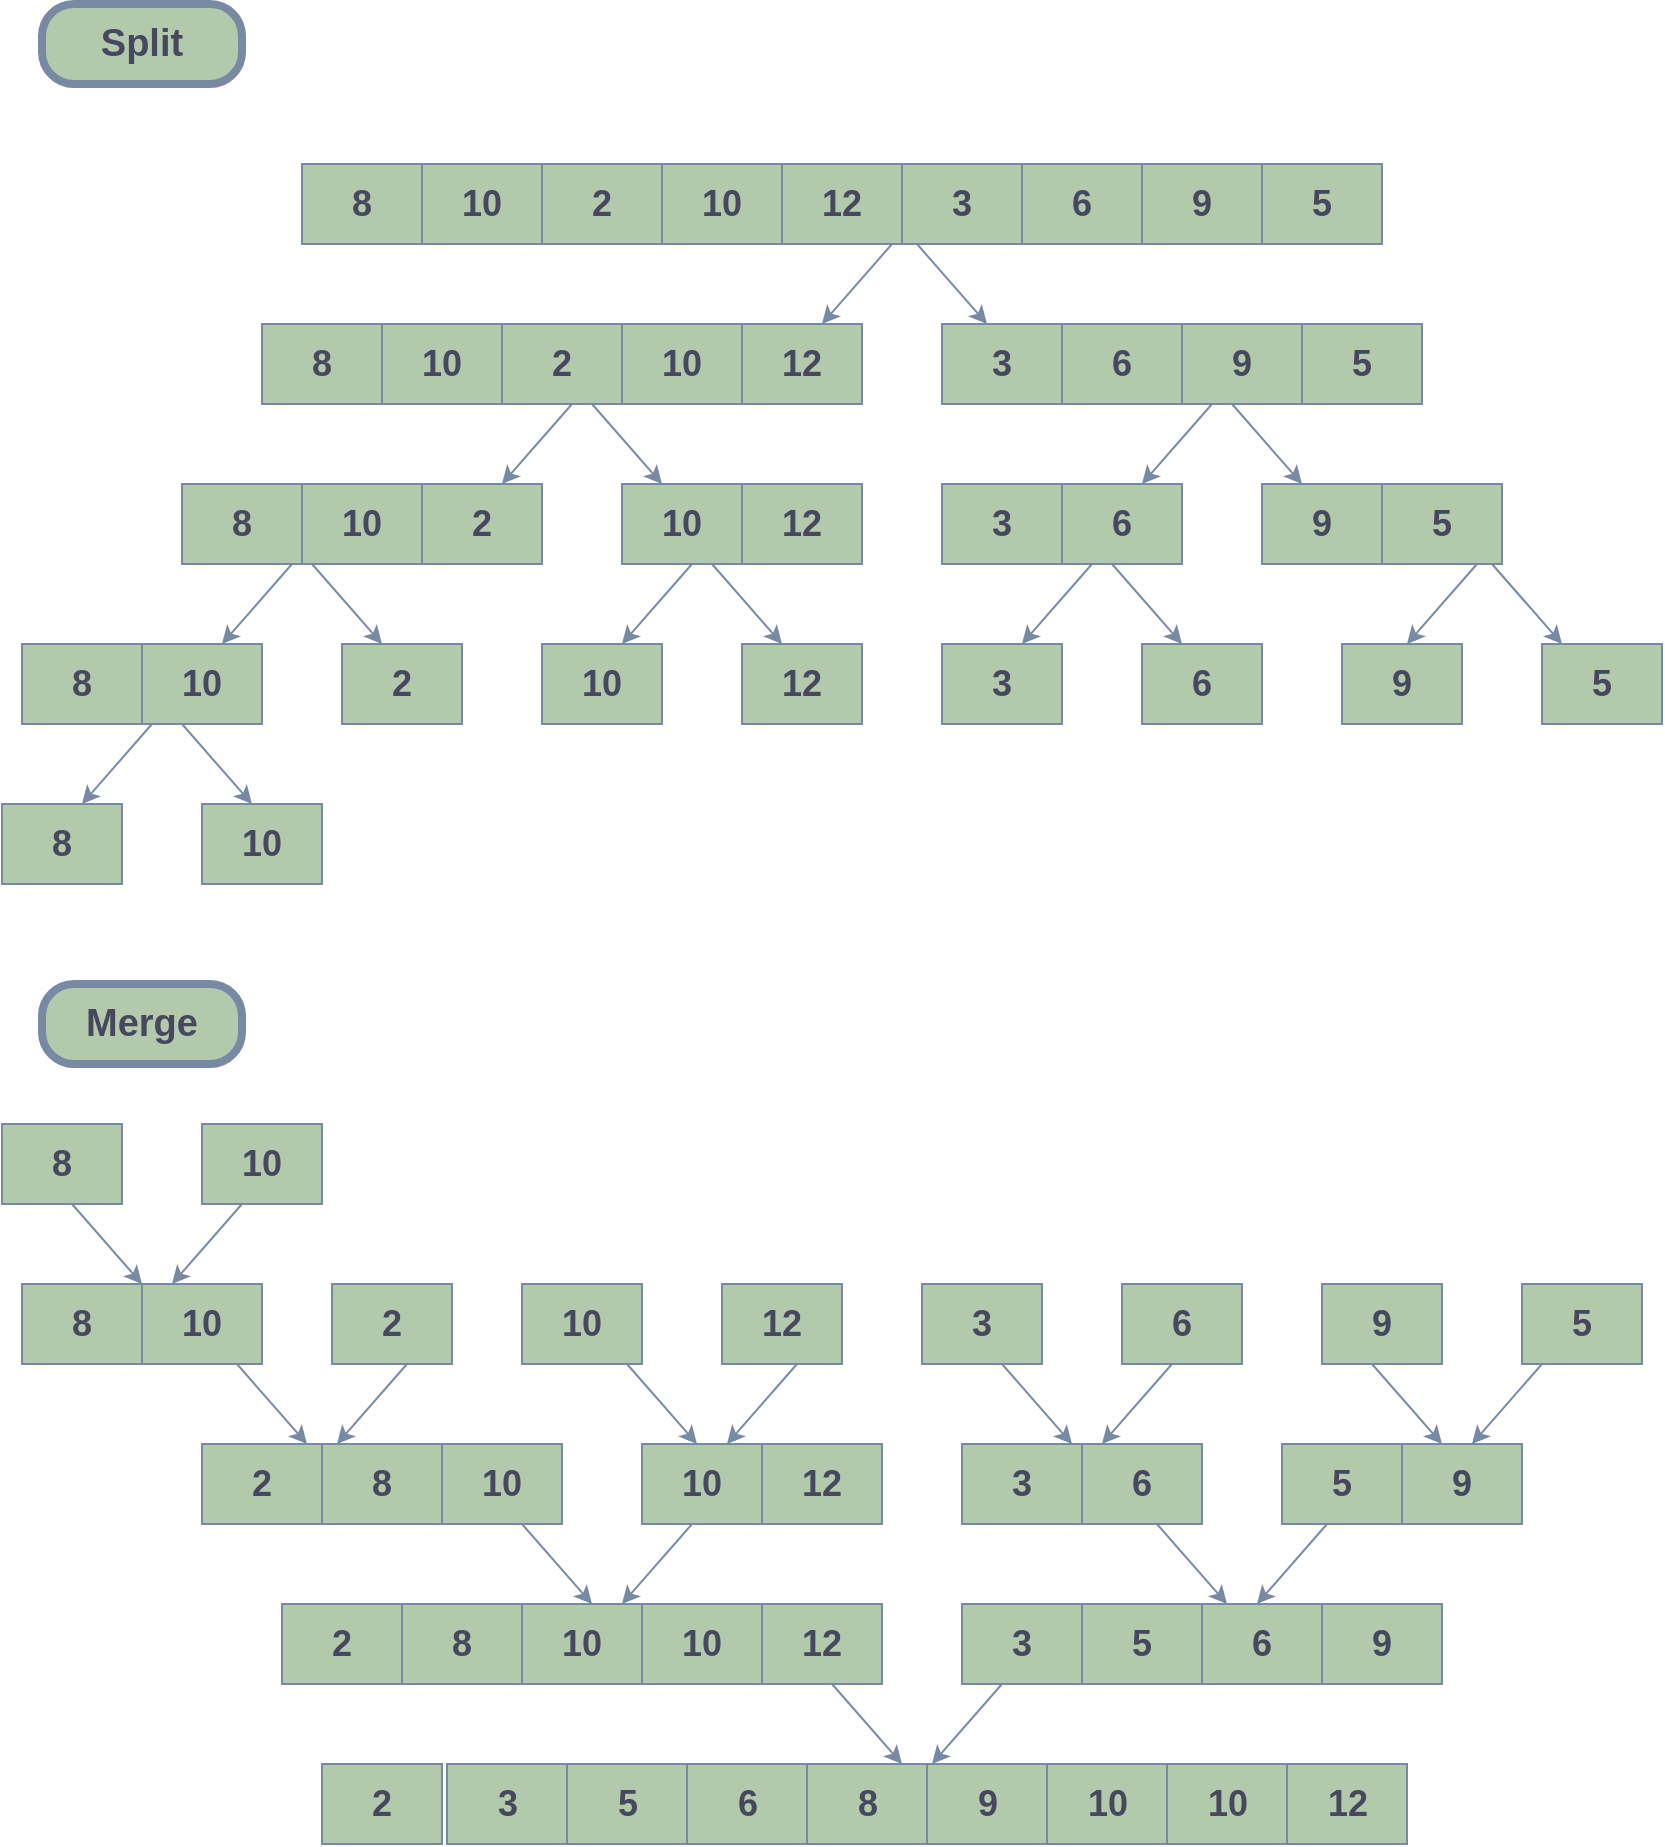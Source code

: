 <mxfile version="14.6.11" type="github">
  <diagram id="ngQkEetFLuscZ1ZEEyn4" name="Page-1">
    <mxGraphModel dx="1409" dy="1883" grid="1" gridSize="10" guides="1" tooltips="1" connect="1" arrows="1" fold="1" page="1" pageScale="1" pageWidth="850" pageHeight="1100" math="0" shadow="0">
      <root>
        <mxCell id="0" />
        <mxCell id="1" parent="0" />
        <mxCell id="XE-EVSWouY0JqciqB7B_-1" value="&lt;font style=&quot;font-size: 18px&quot;&gt;&lt;b&gt;8&lt;/b&gt;&lt;/font&gt;" style="rounded=0;whiteSpace=wrap;html=1;fillColor=#B2C9AB;strokeColor=#788AA3;fontColor=#46495D;" parent="1" vertex="1">
          <mxGeometry x="160" y="-960" width="60" height="40" as="geometry" />
        </mxCell>
        <mxCell id="XE-EVSWouY0JqciqB7B_-2" value="&lt;font style=&quot;font-size: 18px&quot;&gt;&lt;b&gt;10&lt;/b&gt;&lt;/font&gt;" style="rounded=0;whiteSpace=wrap;html=1;fillColor=#B2C9AB;strokeColor=#788AA3;fontColor=#46495D;" parent="1" vertex="1">
          <mxGeometry x="220" y="-960" width="60" height="40" as="geometry" />
        </mxCell>
        <mxCell id="XE-EVSWouY0JqciqB7B_-3" value="&lt;font style=&quot;font-size: 18px&quot;&gt;&lt;b&gt;2&lt;/b&gt;&lt;/font&gt;" style="rounded=0;whiteSpace=wrap;html=1;fillColor=#B2C9AB;strokeColor=#788AA3;fontColor=#46495D;" parent="1" vertex="1">
          <mxGeometry x="280" y="-960" width="60" height="40" as="geometry" />
        </mxCell>
        <mxCell id="XE-EVSWouY0JqciqB7B_-4" value="&lt;font style=&quot;font-size: 18px&quot;&gt;&lt;b&gt;5&lt;/b&gt;&lt;/font&gt;" style="rounded=0;whiteSpace=wrap;html=1;fillColor=#B2C9AB;strokeColor=#788AA3;fontColor=#46495D;" parent="1" vertex="1">
          <mxGeometry x="640" y="-960" width="60" height="40" as="geometry" />
        </mxCell>
        <mxCell id="XE-EVSWouY0JqciqB7B_-5" value="&lt;font style=&quot;font-size: 18px&quot;&gt;&lt;b&gt;9&lt;/b&gt;&lt;/font&gt;" style="rounded=0;whiteSpace=wrap;html=1;fillColor=#B2C9AB;strokeColor=#788AA3;fontColor=#46495D;" parent="1" vertex="1">
          <mxGeometry x="580" y="-960" width="60" height="40" as="geometry" />
        </mxCell>
        <mxCell id="XE-EVSWouY0JqciqB7B_-6" value="&lt;font style=&quot;font-size: 18px&quot;&gt;&lt;b&gt;6&lt;/b&gt;&lt;/font&gt;" style="rounded=0;whiteSpace=wrap;html=1;fillColor=#B2C9AB;strokeColor=#788AA3;fontColor=#46495D;" parent="1" vertex="1">
          <mxGeometry x="520" y="-960" width="60" height="40" as="geometry" />
        </mxCell>
        <mxCell id="XE-EVSWouY0JqciqB7B_-7" value="&lt;font style=&quot;font-size: 18px&quot;&gt;&lt;b&gt;3&lt;/b&gt;&lt;/font&gt;" style="rounded=0;whiteSpace=wrap;html=1;fillColor=#B2C9AB;strokeColor=#788AA3;fontColor=#46495D;" parent="1" vertex="1">
          <mxGeometry x="460" y="-960" width="60" height="40" as="geometry" />
        </mxCell>
        <mxCell id="XE-EVSWouY0JqciqB7B_-8" value="&lt;font style=&quot;font-size: 18px&quot;&gt;&lt;b&gt;12&lt;/b&gt;&lt;/font&gt;" style="rounded=0;whiteSpace=wrap;html=1;fillColor=#B2C9AB;strokeColor=#788AA3;fontColor=#46495D;" parent="1" vertex="1">
          <mxGeometry x="400" y="-960" width="60" height="40" as="geometry" />
        </mxCell>
        <mxCell id="XE-EVSWouY0JqciqB7B_-9" value="&lt;font style=&quot;font-size: 18px&quot;&gt;&lt;b&gt;10&lt;/b&gt;&lt;/font&gt;" style="rounded=0;whiteSpace=wrap;html=1;fillColor=#B2C9AB;strokeColor=#788AA3;fontColor=#46495D;" parent="1" vertex="1">
          <mxGeometry x="340" y="-960" width="60" height="40" as="geometry" />
        </mxCell>
        <mxCell id="XE-EVSWouY0JqciqB7B_-11" value="&lt;font style=&quot;font-size: 18px&quot;&gt;&lt;b&gt;10&lt;/b&gt;&lt;/font&gt;" style="rounded=0;whiteSpace=wrap;html=1;fillColor=#B2C9AB;strokeColor=#788AA3;fontColor=#46495D;" parent="1" vertex="1">
          <mxGeometry x="200" y="-880" width="60" height="40" as="geometry" />
        </mxCell>
        <mxCell id="XE-EVSWouY0JqciqB7B_-12" value="&lt;font style=&quot;font-size: 18px&quot;&gt;&lt;b&gt;2&lt;/b&gt;&lt;/font&gt;" style="rounded=0;whiteSpace=wrap;html=1;fillColor=#B2C9AB;strokeColor=#788AA3;fontColor=#46495D;" parent="1" vertex="1">
          <mxGeometry x="260" y="-880" width="60" height="40" as="geometry" />
        </mxCell>
        <mxCell id="XE-EVSWouY0JqciqB7B_-13" value="&lt;font style=&quot;font-size: 18px&quot;&gt;&lt;b&gt;10&lt;/b&gt;&lt;/font&gt;" style="rounded=0;whiteSpace=wrap;html=1;fillColor=#B2C9AB;strokeColor=#788AA3;fontColor=#46495D;" parent="1" vertex="1">
          <mxGeometry x="320" y="-880" width="60" height="40" as="geometry" />
        </mxCell>
        <mxCell id="XE-EVSWouY0JqciqB7B_-14" value="&lt;font style=&quot;font-size: 18px&quot;&gt;&lt;b&gt;5&lt;/b&gt;&lt;/font&gt;" style="rounded=0;whiteSpace=wrap;html=1;fillColor=#B2C9AB;strokeColor=#788AA3;fontColor=#46495D;" parent="1" vertex="1">
          <mxGeometry x="660" y="-880" width="60" height="40" as="geometry" />
        </mxCell>
        <mxCell id="XE-EVSWouY0JqciqB7B_-15" value="&lt;font style=&quot;font-size: 18px&quot;&gt;&lt;b&gt;9&lt;/b&gt;&lt;/font&gt;" style="rounded=0;whiteSpace=wrap;html=1;fillColor=#B2C9AB;strokeColor=#788AA3;fontColor=#46495D;" parent="1" vertex="1">
          <mxGeometry x="600" y="-880" width="60" height="40" as="geometry" />
        </mxCell>
        <mxCell id="XE-EVSWouY0JqciqB7B_-16" value="&lt;font style=&quot;font-size: 18px&quot;&gt;&lt;b&gt;6&lt;/b&gt;&lt;/font&gt;" style="rounded=0;whiteSpace=wrap;html=1;fillColor=#B2C9AB;strokeColor=#788AA3;fontColor=#46495D;" parent="1" vertex="1">
          <mxGeometry x="540" y="-880" width="60" height="40" as="geometry" />
        </mxCell>
        <mxCell id="XE-EVSWouY0JqciqB7B_-17" value="&lt;font style=&quot;font-size: 18px&quot;&gt;&lt;b&gt;3&lt;/b&gt;&lt;/font&gt;" style="rounded=0;whiteSpace=wrap;html=1;fillColor=#B2C9AB;strokeColor=#788AA3;fontColor=#46495D;" parent="1" vertex="1">
          <mxGeometry x="480" y="-880" width="60" height="40" as="geometry" />
        </mxCell>
        <mxCell id="XE-EVSWouY0JqciqB7B_-18" value="&lt;font style=&quot;font-size: 18px&quot;&gt;&lt;b&gt;8&lt;/b&gt;&lt;/font&gt;" style="rounded=0;whiteSpace=wrap;html=1;fillColor=#B2C9AB;strokeColor=#788AA3;fontColor=#46495D;" parent="1" vertex="1">
          <mxGeometry x="140" y="-880" width="60" height="40" as="geometry" />
        </mxCell>
        <mxCell id="XE-EVSWouY0JqciqB7B_-19" value="&lt;font style=&quot;font-size: 18px&quot;&gt;&lt;b&gt;12&lt;/b&gt;&lt;/font&gt;" style="rounded=0;whiteSpace=wrap;html=1;fillColor=#B2C9AB;strokeColor=#788AA3;fontColor=#46495D;" parent="1" vertex="1">
          <mxGeometry x="380" y="-880" width="60" height="40" as="geometry" />
        </mxCell>
        <mxCell id="XE-EVSWouY0JqciqB7B_-20" value="&lt;font style=&quot;font-size: 18px&quot;&gt;&lt;b&gt;10&lt;/b&gt;&lt;/font&gt;" style="rounded=0;whiteSpace=wrap;html=1;fillColor=#B2C9AB;strokeColor=#788AA3;fontColor=#46495D;" parent="1" vertex="1">
          <mxGeometry x="160" y="-800" width="60" height="40" as="geometry" />
        </mxCell>
        <mxCell id="XE-EVSWouY0JqciqB7B_-21" value="&lt;font style=&quot;font-size: 18px&quot;&gt;&lt;b&gt;2&lt;/b&gt;&lt;/font&gt;" style="rounded=0;whiteSpace=wrap;html=1;fillColor=#B2C9AB;strokeColor=#788AA3;fontColor=#46495D;" parent="1" vertex="1">
          <mxGeometry x="220" y="-800" width="60" height="40" as="geometry" />
        </mxCell>
        <mxCell id="XE-EVSWouY0JqciqB7B_-22" value="&lt;font style=&quot;font-size: 18px&quot;&gt;&lt;b&gt;10&lt;/b&gt;&lt;/font&gt;" style="rounded=0;whiteSpace=wrap;html=1;fillColor=#B2C9AB;strokeColor=#788AA3;fontColor=#46495D;" parent="1" vertex="1">
          <mxGeometry x="320" y="-800" width="60" height="40" as="geometry" />
        </mxCell>
        <mxCell id="XE-EVSWouY0JqciqB7B_-23" value="&lt;font style=&quot;font-size: 18px&quot;&gt;&lt;b&gt;8&lt;/b&gt;&lt;/font&gt;" style="rounded=0;whiteSpace=wrap;html=1;fillColor=#B2C9AB;strokeColor=#788AA3;fontColor=#46495D;" parent="1" vertex="1">
          <mxGeometry x="100" y="-800" width="60" height="40" as="geometry" />
        </mxCell>
        <mxCell id="XE-EVSWouY0JqciqB7B_-24" value="&lt;font style=&quot;font-size: 18px&quot;&gt;&lt;b&gt;12&lt;/b&gt;&lt;/font&gt;" style="rounded=0;whiteSpace=wrap;html=1;fillColor=#B2C9AB;strokeColor=#788AA3;fontColor=#46495D;" parent="1" vertex="1">
          <mxGeometry x="380" y="-800" width="60" height="40" as="geometry" />
        </mxCell>
        <mxCell id="XE-EVSWouY0JqciqB7B_-25" value="&lt;font style=&quot;font-size: 18px&quot;&gt;&lt;b&gt;5&lt;/b&gt;&lt;/font&gt;" style="rounded=0;whiteSpace=wrap;html=1;fillColor=#B2C9AB;strokeColor=#788AA3;fontColor=#46495D;" parent="1" vertex="1">
          <mxGeometry x="700" y="-800" width="60" height="40" as="geometry" />
        </mxCell>
        <mxCell id="XE-EVSWouY0JqciqB7B_-26" value="&lt;font style=&quot;font-size: 18px&quot;&gt;&lt;b&gt;9&lt;/b&gt;&lt;/font&gt;" style="rounded=0;whiteSpace=wrap;html=1;fillColor=#B2C9AB;strokeColor=#788AA3;fontColor=#46495D;" parent="1" vertex="1">
          <mxGeometry x="640" y="-800" width="60" height="40" as="geometry" />
        </mxCell>
        <mxCell id="XE-EVSWouY0JqciqB7B_-27" value="&lt;font style=&quot;font-size: 18px&quot;&gt;&lt;b&gt;6&lt;/b&gt;&lt;/font&gt;" style="rounded=0;whiteSpace=wrap;html=1;fillColor=#B2C9AB;strokeColor=#788AA3;fontColor=#46495D;" parent="1" vertex="1">
          <mxGeometry x="540" y="-800" width="60" height="40" as="geometry" />
        </mxCell>
        <mxCell id="XE-EVSWouY0JqciqB7B_-28" value="&lt;font style=&quot;font-size: 18px&quot;&gt;&lt;b&gt;3&lt;/b&gt;&lt;/font&gt;" style="rounded=0;whiteSpace=wrap;html=1;fillColor=#B2C9AB;strokeColor=#788AA3;fontColor=#46495D;" parent="1" vertex="1">
          <mxGeometry x="480" y="-800" width="60" height="40" as="geometry" />
        </mxCell>
        <mxCell id="XE-EVSWouY0JqciqB7B_-29" value="&lt;font style=&quot;font-size: 18px&quot;&gt;&lt;b&gt;8&lt;/b&gt;&lt;/font&gt;" style="rounded=0;whiteSpace=wrap;html=1;fillColor=#B2C9AB;strokeColor=#788AA3;fontColor=#46495D;" parent="1" vertex="1">
          <mxGeometry x="20" y="-720" width="60" height="40" as="geometry" />
        </mxCell>
        <mxCell id="XE-EVSWouY0JqciqB7B_-30" value="&lt;font style=&quot;font-size: 18px&quot;&gt;&lt;b&gt;2&lt;/b&gt;&lt;/font&gt;" style="rounded=0;whiteSpace=wrap;html=1;fillColor=#B2C9AB;strokeColor=#788AA3;fontColor=#46495D;" parent="1" vertex="1">
          <mxGeometry x="180" y="-720" width="60" height="40" as="geometry" />
        </mxCell>
        <mxCell id="XE-EVSWouY0JqciqB7B_-31" value="&lt;font style=&quot;font-size: 18px&quot;&gt;&lt;b&gt;10&lt;/b&gt;&lt;/font&gt;" style="rounded=0;whiteSpace=wrap;html=1;fillColor=#B2C9AB;strokeColor=#788AA3;fontColor=#46495D;" parent="1" vertex="1">
          <mxGeometry x="80" y="-720" width="60" height="40" as="geometry" />
        </mxCell>
        <mxCell id="XE-EVSWouY0JqciqB7B_-33" value="&lt;font style=&quot;font-size: 18px&quot;&gt;&lt;b&gt;10&lt;/b&gt;&lt;/font&gt;" style="rounded=0;whiteSpace=wrap;html=1;fillColor=#B2C9AB;strokeColor=#788AA3;fontColor=#46495D;" parent="1" vertex="1">
          <mxGeometry x="280" y="-720" width="60" height="40" as="geometry" />
        </mxCell>
        <mxCell id="XE-EVSWouY0JqciqB7B_-34" value="&lt;font style=&quot;font-size: 18px&quot;&gt;&lt;b&gt;12&lt;/b&gt;&lt;/font&gt;" style="rounded=0;whiteSpace=wrap;html=1;fillColor=#B2C9AB;strokeColor=#788AA3;fontColor=#46495D;" parent="1" vertex="1">
          <mxGeometry x="380" y="-720" width="60" height="40" as="geometry" />
        </mxCell>
        <mxCell id="XE-EVSWouY0JqciqB7B_-35" value="&lt;font style=&quot;font-size: 18px&quot;&gt;&lt;b&gt;3&lt;/b&gt;&lt;/font&gt;" style="rounded=0;whiteSpace=wrap;html=1;fillColor=#B2C9AB;strokeColor=#788AA3;fontColor=#46495D;" parent="1" vertex="1">
          <mxGeometry x="480" y="-720" width="60" height="40" as="geometry" />
        </mxCell>
        <mxCell id="XE-EVSWouY0JqciqB7B_-36" value="&lt;font style=&quot;font-size: 18px&quot;&gt;&lt;b&gt;6&lt;/b&gt;&lt;/font&gt;" style="rounded=0;whiteSpace=wrap;html=1;fillColor=#B2C9AB;strokeColor=#788AA3;fontColor=#46495D;" parent="1" vertex="1">
          <mxGeometry x="580" y="-720" width="60" height="40" as="geometry" />
        </mxCell>
        <mxCell id="XE-EVSWouY0JqciqB7B_-37" value="&lt;font style=&quot;font-size: 18px&quot;&gt;&lt;b&gt;9&lt;/b&gt;&lt;/font&gt;" style="rounded=0;whiteSpace=wrap;html=1;fillColor=#B2C9AB;strokeColor=#788AA3;fontColor=#46495D;" parent="1" vertex="1">
          <mxGeometry x="680" y="-720" width="60" height="40" as="geometry" />
        </mxCell>
        <mxCell id="XE-EVSWouY0JqciqB7B_-38" value="&lt;font style=&quot;font-size: 18px&quot;&gt;&lt;b&gt;8&lt;/b&gt;&lt;/font&gt;" style="rounded=0;whiteSpace=wrap;html=1;fillColor=#B2C9AB;strokeColor=#788AA3;fontColor=#46495D;" parent="1" vertex="1">
          <mxGeometry x="10" y="-640" width="60" height="40" as="geometry" />
        </mxCell>
        <mxCell id="XE-EVSWouY0JqciqB7B_-40" value="&lt;font style=&quot;font-size: 18px&quot;&gt;&lt;b&gt;10&lt;/b&gt;&lt;/font&gt;" style="rounded=0;whiteSpace=wrap;html=1;fillColor=#B2C9AB;strokeColor=#788AA3;fontColor=#46495D;" parent="1" vertex="1">
          <mxGeometry x="110" y="-640" width="60" height="40" as="geometry" />
        </mxCell>
        <mxCell id="XE-EVSWouY0JqciqB7B_-41" value="&lt;font style=&quot;font-size: 18px&quot;&gt;&lt;b&gt;5&lt;/b&gt;&lt;/font&gt;" style="rounded=0;whiteSpace=wrap;html=1;fillColor=#B2C9AB;strokeColor=#788AA3;fontColor=#46495D;" parent="1" vertex="1">
          <mxGeometry x="780" y="-720" width="60" height="40" as="geometry" />
        </mxCell>
        <mxCell id="_cYdw8GzFOG9qHdIJb85-2" value="" style="endArrow=classic;html=1;entryX=0.25;entryY=0;entryDx=0;entryDy=0;exitX=0.5;exitY=1;exitDx=0;exitDy=0;strokeColor=#788AA3;fontColor=#46495D;" edge="1" parent="1">
          <mxGeometry width="50" height="50" relative="1" as="geometry">
            <mxPoint x="455" y="-920" as="sourcePoint" />
            <mxPoint x="420" y="-880" as="targetPoint" />
          </mxGeometry>
        </mxCell>
        <mxCell id="_cYdw8GzFOG9qHdIJb85-3" value="" style="endArrow=classic;html=1;exitX=0.5;exitY=1;exitDx=0;exitDy=0;strokeColor=#788AA3;fontColor=#46495D;" edge="1" parent="1">
          <mxGeometry width="50" height="50" relative="1" as="geometry">
            <mxPoint x="467.5" y="-920" as="sourcePoint" />
            <mxPoint x="502.5" y="-880" as="targetPoint" />
          </mxGeometry>
        </mxCell>
        <mxCell id="_cYdw8GzFOG9qHdIJb85-4" value="" style="endArrow=classic;html=1;exitX=0.5;exitY=1;exitDx=0;exitDy=0;strokeColor=#788AA3;fontColor=#46495D;" edge="1" parent="1">
          <mxGeometry width="50" height="50" relative="1" as="geometry">
            <mxPoint x="305" y="-840" as="sourcePoint" />
            <mxPoint x="340" y="-800" as="targetPoint" />
          </mxGeometry>
        </mxCell>
        <mxCell id="_cYdw8GzFOG9qHdIJb85-5" value="" style="endArrow=classic;html=1;entryX=0.25;entryY=0;entryDx=0;entryDy=0;exitX=0.5;exitY=1;exitDx=0;exitDy=0;strokeColor=#788AA3;fontColor=#46495D;" edge="1" parent="1">
          <mxGeometry width="50" height="50" relative="1" as="geometry">
            <mxPoint x="295" y="-840" as="sourcePoint" />
            <mxPoint x="260" y="-800" as="targetPoint" />
          </mxGeometry>
        </mxCell>
        <mxCell id="_cYdw8GzFOG9qHdIJb85-6" value="" style="endArrow=classic;html=1;exitX=0.5;exitY=1;exitDx=0;exitDy=0;strokeColor=#788AA3;fontColor=#46495D;" edge="1" parent="1">
          <mxGeometry width="50" height="50" relative="1" as="geometry">
            <mxPoint x="625.0" y="-840" as="sourcePoint" />
            <mxPoint x="660" y="-800" as="targetPoint" />
          </mxGeometry>
        </mxCell>
        <mxCell id="_cYdw8GzFOG9qHdIJb85-7" value="" style="endArrow=classic;html=1;entryX=0.25;entryY=0;entryDx=0;entryDy=0;exitX=0.5;exitY=1;exitDx=0;exitDy=0;strokeColor=#788AA3;fontColor=#46495D;" edge="1" parent="1">
          <mxGeometry width="50" height="50" relative="1" as="geometry">
            <mxPoint x="615.0" y="-840" as="sourcePoint" />
            <mxPoint x="580.0" y="-800" as="targetPoint" />
          </mxGeometry>
        </mxCell>
        <mxCell id="_cYdw8GzFOG9qHdIJb85-9" value="" style="endArrow=classic;html=1;exitX=0.5;exitY=1;exitDx=0;exitDy=0;strokeColor=#788AA3;fontColor=#46495D;" edge="1" parent="1">
          <mxGeometry width="50" height="50" relative="1" as="geometry">
            <mxPoint x="755" y="-760" as="sourcePoint" />
            <mxPoint x="790" y="-720" as="targetPoint" />
          </mxGeometry>
        </mxCell>
        <mxCell id="_cYdw8GzFOG9qHdIJb85-10" value="" style="endArrow=classic;html=1;entryX=0.25;entryY=0;entryDx=0;entryDy=0;exitX=0.5;exitY=1;exitDx=0;exitDy=0;strokeColor=#788AA3;fontColor=#46495D;" edge="1" parent="1">
          <mxGeometry width="50" height="50" relative="1" as="geometry">
            <mxPoint x="747.5" y="-760" as="sourcePoint" />
            <mxPoint x="712.5" y="-720" as="targetPoint" />
          </mxGeometry>
        </mxCell>
        <mxCell id="_cYdw8GzFOG9qHdIJb85-11" value="" style="endArrow=classic;html=1;exitX=0.5;exitY=1;exitDx=0;exitDy=0;strokeColor=#788AA3;fontColor=#46495D;" edge="1" parent="1">
          <mxGeometry width="50" height="50" relative="1" as="geometry">
            <mxPoint x="565" y="-760" as="sourcePoint" />
            <mxPoint x="600" y="-720" as="targetPoint" />
          </mxGeometry>
        </mxCell>
        <mxCell id="_cYdw8GzFOG9qHdIJb85-12" value="" style="endArrow=classic;html=1;entryX=0.25;entryY=0;entryDx=0;entryDy=0;exitX=0.5;exitY=1;exitDx=0;exitDy=0;strokeColor=#788AA3;fontColor=#46495D;" edge="1" parent="1">
          <mxGeometry width="50" height="50" relative="1" as="geometry">
            <mxPoint x="555" y="-760" as="sourcePoint" />
            <mxPoint x="520" y="-720" as="targetPoint" />
          </mxGeometry>
        </mxCell>
        <mxCell id="_cYdw8GzFOG9qHdIJb85-14" value="" style="endArrow=classic;html=1;exitX=0.5;exitY=1;exitDx=0;exitDy=0;strokeColor=#788AA3;fontColor=#46495D;" edge="1" parent="1">
          <mxGeometry width="50" height="50" relative="1" as="geometry">
            <mxPoint x="365" y="-760" as="sourcePoint" />
            <mxPoint x="400" y="-720" as="targetPoint" />
          </mxGeometry>
        </mxCell>
        <mxCell id="_cYdw8GzFOG9qHdIJb85-15" value="" style="endArrow=classic;html=1;entryX=0.25;entryY=0;entryDx=0;entryDy=0;exitX=0.5;exitY=1;exitDx=0;exitDy=0;strokeColor=#788AA3;fontColor=#46495D;" edge="1" parent="1">
          <mxGeometry width="50" height="50" relative="1" as="geometry">
            <mxPoint x="355" y="-760" as="sourcePoint" />
            <mxPoint x="320" y="-720" as="targetPoint" />
          </mxGeometry>
        </mxCell>
        <mxCell id="_cYdw8GzFOG9qHdIJb85-17" value="" style="endArrow=classic;html=1;exitX=0.5;exitY=1;exitDx=0;exitDy=0;strokeColor=#788AA3;fontColor=#46495D;" edge="1" parent="1">
          <mxGeometry width="50" height="50" relative="1" as="geometry">
            <mxPoint x="165" y="-760" as="sourcePoint" />
            <mxPoint x="200" y="-720" as="targetPoint" />
          </mxGeometry>
        </mxCell>
        <mxCell id="_cYdw8GzFOG9qHdIJb85-18" value="" style="endArrow=classic;html=1;entryX=0.25;entryY=0;entryDx=0;entryDy=0;exitX=0.5;exitY=1;exitDx=0;exitDy=0;strokeColor=#788AA3;fontColor=#46495D;" edge="1" parent="1">
          <mxGeometry width="50" height="50" relative="1" as="geometry">
            <mxPoint x="155" y="-760" as="sourcePoint" />
            <mxPoint x="120" y="-720" as="targetPoint" />
          </mxGeometry>
        </mxCell>
        <mxCell id="_cYdw8GzFOG9qHdIJb85-23" value="" style="endArrow=classic;html=1;exitX=0.5;exitY=1;exitDx=0;exitDy=0;strokeColor=#788AA3;fontColor=#46495D;" edge="1" parent="1">
          <mxGeometry width="50" height="50" relative="1" as="geometry">
            <mxPoint x="100" y="-680" as="sourcePoint" />
            <mxPoint x="135" y="-640" as="targetPoint" />
          </mxGeometry>
        </mxCell>
        <mxCell id="_cYdw8GzFOG9qHdIJb85-24" value="" style="endArrow=classic;html=1;entryX=0.25;entryY=0;entryDx=0;entryDy=0;exitX=0.5;exitY=1;exitDx=0;exitDy=0;strokeColor=#788AA3;fontColor=#46495D;" edge="1" parent="1">
          <mxGeometry width="50" height="50" relative="1" as="geometry">
            <mxPoint x="85" y="-680" as="sourcePoint" />
            <mxPoint x="50" y="-640" as="targetPoint" />
          </mxGeometry>
        </mxCell>
        <mxCell id="_cYdw8GzFOG9qHdIJb85-26" value="&lt;span style=&quot;font-size: 19px&quot;&gt;&lt;span&gt;Split&lt;/span&gt;&lt;/span&gt;" style="rounded=1;whiteSpace=wrap;html=1;arcSize=40;fillColor=#B2C9AB;strokeColor=#788AA3;fontColor=#46495D;strokeWidth=4;fontStyle=1" vertex="1" parent="1">
          <mxGeometry x="30" y="-1040" width="100" height="40" as="geometry" />
        </mxCell>
        <mxCell id="_cYdw8GzFOG9qHdIJb85-45" value="&lt;font style=&quot;font-size: 18px&quot;&gt;&lt;b&gt;10&lt;/b&gt;&lt;/font&gt;" style="rounded=0;whiteSpace=wrap;html=1;fillColor=#B2C9AB;strokeColor=#788AA3;fontColor=#46495D;" vertex="1" parent="1">
          <mxGeometry x="230" y="-320" width="60" height="40" as="geometry" />
        </mxCell>
        <mxCell id="_cYdw8GzFOG9qHdIJb85-46" value="&lt;font style=&quot;font-size: 18px&quot;&gt;&lt;b&gt;2&lt;/b&gt;&lt;/font&gt;" style="rounded=0;whiteSpace=wrap;html=1;fillColor=#B2C9AB;strokeColor=#788AA3;fontColor=#46495D;" vertex="1" parent="1">
          <mxGeometry x="110" y="-320" width="60" height="40" as="geometry" />
        </mxCell>
        <mxCell id="_cYdw8GzFOG9qHdIJb85-47" value="&lt;font style=&quot;font-size: 18px&quot;&gt;&lt;b&gt;10&lt;/b&gt;&lt;/font&gt;" style="rounded=0;whiteSpace=wrap;html=1;fillColor=#B2C9AB;strokeColor=#788AA3;fontColor=#46495D;" vertex="1" parent="1">
          <mxGeometry x="330" y="-320" width="60" height="40" as="geometry" />
        </mxCell>
        <mxCell id="_cYdw8GzFOG9qHdIJb85-48" value="&lt;font style=&quot;font-size: 18px&quot;&gt;&lt;b&gt;8&lt;/b&gt;&lt;/font&gt;" style="rounded=0;whiteSpace=wrap;html=1;fillColor=#B2C9AB;strokeColor=#788AA3;fontColor=#46495D;" vertex="1" parent="1">
          <mxGeometry x="170" y="-320" width="60" height="40" as="geometry" />
        </mxCell>
        <mxCell id="_cYdw8GzFOG9qHdIJb85-49" value="&lt;font style=&quot;font-size: 18px&quot;&gt;&lt;b&gt;12&lt;/b&gt;&lt;/font&gt;" style="rounded=0;whiteSpace=wrap;html=1;fillColor=#B2C9AB;strokeColor=#788AA3;fontColor=#46495D;" vertex="1" parent="1">
          <mxGeometry x="390" y="-320" width="60" height="40" as="geometry" />
        </mxCell>
        <mxCell id="_cYdw8GzFOG9qHdIJb85-50" value="&lt;font style=&quot;font-size: 18px&quot;&gt;&lt;b&gt;5&lt;/b&gt;&lt;/font&gt;" style="rounded=0;whiteSpace=wrap;html=1;fillColor=#B2C9AB;strokeColor=#788AA3;fontColor=#46495D;" vertex="1" parent="1">
          <mxGeometry x="650" y="-320" width="60" height="40" as="geometry" />
        </mxCell>
        <mxCell id="_cYdw8GzFOG9qHdIJb85-51" value="&lt;font style=&quot;font-size: 18px&quot;&gt;&lt;b&gt;9&lt;/b&gt;&lt;/font&gt;" style="rounded=0;whiteSpace=wrap;html=1;fillColor=#B2C9AB;strokeColor=#788AA3;fontColor=#46495D;" vertex="1" parent="1">
          <mxGeometry x="710" y="-320" width="60" height="40" as="geometry" />
        </mxCell>
        <mxCell id="_cYdw8GzFOG9qHdIJb85-52" value="&lt;font style=&quot;font-size: 18px&quot;&gt;&lt;b&gt;6&lt;/b&gt;&lt;/font&gt;" style="rounded=0;whiteSpace=wrap;html=1;fillColor=#B2C9AB;strokeColor=#788AA3;fontColor=#46495D;" vertex="1" parent="1">
          <mxGeometry x="550" y="-320" width="60" height="40" as="geometry" />
        </mxCell>
        <mxCell id="_cYdw8GzFOG9qHdIJb85-53" value="&lt;font style=&quot;font-size: 18px&quot;&gt;&lt;b&gt;3&lt;/b&gt;&lt;/font&gt;" style="rounded=0;whiteSpace=wrap;html=1;fillColor=#B2C9AB;strokeColor=#788AA3;fontColor=#46495D;" vertex="1" parent="1">
          <mxGeometry x="490" y="-320" width="60" height="40" as="geometry" />
        </mxCell>
        <mxCell id="_cYdw8GzFOG9qHdIJb85-54" value="&lt;font style=&quot;font-size: 18px&quot;&gt;&lt;b&gt;8&lt;/b&gt;&lt;/font&gt;" style="rounded=0;whiteSpace=wrap;html=1;fillColor=#B2C9AB;strokeColor=#788AA3;fontColor=#46495D;" vertex="1" parent="1">
          <mxGeometry x="20" y="-400" width="60" height="40" as="geometry" />
        </mxCell>
        <mxCell id="_cYdw8GzFOG9qHdIJb85-55" value="&lt;font style=&quot;font-size: 18px&quot;&gt;&lt;b&gt;2&lt;/b&gt;&lt;/font&gt;" style="rounded=0;whiteSpace=wrap;html=1;fillColor=#B2C9AB;strokeColor=#788AA3;fontColor=#46495D;" vertex="1" parent="1">
          <mxGeometry x="175" y="-400" width="60" height="40" as="geometry" />
        </mxCell>
        <mxCell id="_cYdw8GzFOG9qHdIJb85-56" value="&lt;font style=&quot;font-size: 18px&quot;&gt;&lt;b&gt;10&lt;/b&gt;&lt;/font&gt;" style="rounded=0;whiteSpace=wrap;html=1;fillColor=#B2C9AB;strokeColor=#788AA3;fontColor=#46495D;" vertex="1" parent="1">
          <mxGeometry x="80" y="-400" width="60" height="40" as="geometry" />
        </mxCell>
        <mxCell id="_cYdw8GzFOG9qHdIJb85-57" value="&lt;font style=&quot;font-size: 18px&quot;&gt;&lt;b&gt;10&lt;/b&gt;&lt;/font&gt;" style="rounded=0;whiteSpace=wrap;html=1;fillColor=#B2C9AB;strokeColor=#788AA3;fontColor=#46495D;" vertex="1" parent="1">
          <mxGeometry x="270" y="-400" width="60" height="40" as="geometry" />
        </mxCell>
        <mxCell id="_cYdw8GzFOG9qHdIJb85-58" value="&lt;font style=&quot;font-size: 18px&quot;&gt;&lt;b&gt;12&lt;/b&gt;&lt;/font&gt;" style="rounded=0;whiteSpace=wrap;html=1;fillColor=#B2C9AB;strokeColor=#788AA3;fontColor=#46495D;" vertex="1" parent="1">
          <mxGeometry x="370" y="-400" width="60" height="40" as="geometry" />
        </mxCell>
        <mxCell id="_cYdw8GzFOG9qHdIJb85-59" value="&lt;font style=&quot;font-size: 18px&quot;&gt;&lt;b&gt;3&lt;/b&gt;&lt;/font&gt;" style="rounded=0;whiteSpace=wrap;html=1;fillColor=#B2C9AB;strokeColor=#788AA3;fontColor=#46495D;" vertex="1" parent="1">
          <mxGeometry x="470" y="-400" width="60" height="40" as="geometry" />
        </mxCell>
        <mxCell id="_cYdw8GzFOG9qHdIJb85-60" value="&lt;font style=&quot;font-size: 18px&quot;&gt;&lt;b&gt;6&lt;/b&gt;&lt;/font&gt;" style="rounded=0;whiteSpace=wrap;html=1;fillColor=#B2C9AB;strokeColor=#788AA3;fontColor=#46495D;" vertex="1" parent="1">
          <mxGeometry x="570" y="-400" width="60" height="40" as="geometry" />
        </mxCell>
        <mxCell id="_cYdw8GzFOG9qHdIJb85-61" value="&lt;font style=&quot;font-size: 18px&quot;&gt;&lt;b&gt;9&lt;/b&gt;&lt;/font&gt;" style="rounded=0;whiteSpace=wrap;html=1;fillColor=#B2C9AB;strokeColor=#788AA3;fontColor=#46495D;" vertex="1" parent="1">
          <mxGeometry x="670" y="-400" width="60" height="40" as="geometry" />
        </mxCell>
        <mxCell id="_cYdw8GzFOG9qHdIJb85-62" value="&lt;font style=&quot;font-size: 18px&quot;&gt;&lt;b&gt;8&lt;/b&gt;&lt;/font&gt;" style="rounded=0;whiteSpace=wrap;html=1;fillColor=#B2C9AB;strokeColor=#788AA3;fontColor=#46495D;" vertex="1" parent="1">
          <mxGeometry x="10" y="-480" width="60" height="40" as="geometry" />
        </mxCell>
        <mxCell id="_cYdw8GzFOG9qHdIJb85-63" value="&lt;font style=&quot;font-size: 18px&quot;&gt;&lt;b&gt;10&lt;/b&gt;&lt;/font&gt;" style="rounded=0;whiteSpace=wrap;html=1;fillColor=#B2C9AB;strokeColor=#788AA3;fontColor=#46495D;" vertex="1" parent="1">
          <mxGeometry x="110" y="-480" width="60" height="40" as="geometry" />
        </mxCell>
        <mxCell id="_cYdw8GzFOG9qHdIJb85-64" value="&lt;font style=&quot;font-size: 18px&quot;&gt;&lt;b&gt;5&lt;/b&gt;&lt;/font&gt;" style="rounded=0;whiteSpace=wrap;html=1;fillColor=#B2C9AB;strokeColor=#788AA3;fontColor=#46495D;" vertex="1" parent="1">
          <mxGeometry x="770" y="-400" width="60" height="40" as="geometry" />
        </mxCell>
        <mxCell id="_cYdw8GzFOG9qHdIJb85-81" value="&lt;span style=&quot;font-size: 19px&quot;&gt;&lt;b&gt;Merge&lt;/b&gt;&lt;/span&gt;" style="rounded=1;whiteSpace=wrap;html=1;arcSize=40;fillColor=#B2C9AB;strokeColor=#788AA3;fontColor=#46495D;strokeWidth=4;" vertex="1" parent="1">
          <mxGeometry x="30" y="-550" width="100" height="40" as="geometry" />
        </mxCell>
        <mxCell id="_cYdw8GzFOG9qHdIJb85-136" value="" style="group;fontColor=#46495D;" vertex="1" connectable="0" parent="1">
          <mxGeometry x="45" y="-440" width="85" height="40" as="geometry" />
        </mxCell>
        <mxCell id="_cYdw8GzFOG9qHdIJb85-79" value="" style="endArrow=classic;html=1;exitX=0.5;exitY=1;exitDx=0;exitDy=0;strokeColor=#788AA3;fontColor=#46495D;" edge="1" parent="_cYdw8GzFOG9qHdIJb85-136">
          <mxGeometry width="50" height="50" relative="1" as="geometry">
            <mxPoint as="sourcePoint" />
            <mxPoint x="35" y="40" as="targetPoint" />
          </mxGeometry>
        </mxCell>
        <mxCell id="_cYdw8GzFOG9qHdIJb85-80" value="" style="endArrow=classic;html=1;entryX=0.25;entryY=0;entryDx=0;entryDy=0;exitX=0.5;exitY=1;exitDx=0;exitDy=0;strokeColor=#788AA3;fontColor=#46495D;" edge="1" parent="_cYdw8GzFOG9qHdIJb85-136">
          <mxGeometry width="50" height="50" relative="1" as="geometry">
            <mxPoint x="85" as="sourcePoint" />
            <mxPoint x="50" y="40" as="targetPoint" />
          </mxGeometry>
        </mxCell>
        <mxCell id="_cYdw8GzFOG9qHdIJb85-137" value="" style="group;fontColor=#46495D;" vertex="1" connectable="0" parent="1">
          <mxGeometry x="127.5" y="-360" width="85" height="40" as="geometry" />
        </mxCell>
        <mxCell id="_cYdw8GzFOG9qHdIJb85-138" value="" style="endArrow=classic;html=1;exitX=0.5;exitY=1;exitDx=0;exitDy=0;strokeColor=#788AA3;fontColor=#46495D;" edge="1" parent="_cYdw8GzFOG9qHdIJb85-137">
          <mxGeometry width="50" height="50" relative="1" as="geometry">
            <mxPoint as="sourcePoint" />
            <mxPoint x="35" y="40" as="targetPoint" />
          </mxGeometry>
        </mxCell>
        <mxCell id="_cYdw8GzFOG9qHdIJb85-139" value="" style="endArrow=classic;html=1;entryX=0.25;entryY=0;entryDx=0;entryDy=0;exitX=0.5;exitY=1;exitDx=0;exitDy=0;strokeColor=#788AA3;fontColor=#46495D;" edge="1" parent="_cYdw8GzFOG9qHdIJb85-137">
          <mxGeometry width="50" height="50" relative="1" as="geometry">
            <mxPoint x="85" as="sourcePoint" />
            <mxPoint x="50" y="40" as="targetPoint" />
          </mxGeometry>
        </mxCell>
        <mxCell id="_cYdw8GzFOG9qHdIJb85-140" value="" style="group;fontColor=#46495D;" vertex="1" connectable="0" parent="1">
          <mxGeometry x="322.5" y="-360" width="85" height="40" as="geometry" />
        </mxCell>
        <mxCell id="_cYdw8GzFOG9qHdIJb85-141" value="" style="endArrow=classic;html=1;exitX=0.5;exitY=1;exitDx=0;exitDy=0;strokeColor=#788AA3;fontColor=#46495D;" edge="1" parent="_cYdw8GzFOG9qHdIJb85-140">
          <mxGeometry width="50" height="50" relative="1" as="geometry">
            <mxPoint as="sourcePoint" />
            <mxPoint x="35" y="40" as="targetPoint" />
          </mxGeometry>
        </mxCell>
        <mxCell id="_cYdw8GzFOG9qHdIJb85-142" value="" style="endArrow=classic;html=1;entryX=0.25;entryY=0;entryDx=0;entryDy=0;exitX=0.5;exitY=1;exitDx=0;exitDy=0;strokeColor=#788AA3;fontColor=#46495D;" edge="1" parent="_cYdw8GzFOG9qHdIJb85-140">
          <mxGeometry width="50" height="50" relative="1" as="geometry">
            <mxPoint x="85" as="sourcePoint" />
            <mxPoint x="50" y="40" as="targetPoint" />
          </mxGeometry>
        </mxCell>
        <mxCell id="_cYdw8GzFOG9qHdIJb85-143" value="" style="group;fontColor=#46495D;" vertex="1" connectable="0" parent="1">
          <mxGeometry x="510" y="-360" width="85" height="40" as="geometry" />
        </mxCell>
        <mxCell id="_cYdw8GzFOG9qHdIJb85-144" value="" style="endArrow=classic;html=1;exitX=0.5;exitY=1;exitDx=0;exitDy=0;strokeColor=#788AA3;fontColor=#46495D;" edge="1" parent="_cYdw8GzFOG9qHdIJb85-143">
          <mxGeometry width="50" height="50" relative="1" as="geometry">
            <mxPoint as="sourcePoint" />
            <mxPoint x="35" y="40" as="targetPoint" />
          </mxGeometry>
        </mxCell>
        <mxCell id="_cYdw8GzFOG9qHdIJb85-145" value="" style="endArrow=classic;html=1;entryX=0.25;entryY=0;entryDx=0;entryDy=0;exitX=0.5;exitY=1;exitDx=0;exitDy=0;strokeColor=#788AA3;fontColor=#46495D;" edge="1" parent="_cYdw8GzFOG9qHdIJb85-143">
          <mxGeometry width="50" height="50" relative="1" as="geometry">
            <mxPoint x="85" as="sourcePoint" />
            <mxPoint x="50" y="40" as="targetPoint" />
          </mxGeometry>
        </mxCell>
        <mxCell id="_cYdw8GzFOG9qHdIJb85-146" value="" style="group;fontColor=#46495D;" vertex="1" connectable="0" parent="1">
          <mxGeometry x="695" y="-360" width="85" height="40" as="geometry" />
        </mxCell>
        <mxCell id="_cYdw8GzFOG9qHdIJb85-147" value="" style="endArrow=classic;html=1;exitX=0.5;exitY=1;exitDx=0;exitDy=0;strokeColor=#788AA3;fontColor=#46495D;" edge="1" parent="_cYdw8GzFOG9qHdIJb85-146">
          <mxGeometry width="50" height="50" relative="1" as="geometry">
            <mxPoint as="sourcePoint" />
            <mxPoint x="35" y="40" as="targetPoint" />
          </mxGeometry>
        </mxCell>
        <mxCell id="_cYdw8GzFOG9qHdIJb85-148" value="" style="endArrow=classic;html=1;entryX=0.25;entryY=0;entryDx=0;entryDy=0;exitX=0.5;exitY=1;exitDx=0;exitDy=0;strokeColor=#788AA3;fontColor=#46495D;" edge="1" parent="_cYdw8GzFOG9qHdIJb85-146">
          <mxGeometry width="50" height="50" relative="1" as="geometry">
            <mxPoint x="85" as="sourcePoint" />
            <mxPoint x="50" y="40" as="targetPoint" />
          </mxGeometry>
        </mxCell>
        <mxCell id="_cYdw8GzFOG9qHdIJb85-152" value="&lt;font style=&quot;font-size: 18px&quot;&gt;&lt;b&gt;10&lt;/b&gt;&lt;/font&gt;" style="rounded=0;whiteSpace=wrap;html=1;fillColor=#B2C9AB;strokeColor=#788AA3;fontColor=#46495D;" vertex="1" parent="1">
          <mxGeometry x="270" y="-240" width="60" height="40" as="geometry" />
        </mxCell>
        <mxCell id="_cYdw8GzFOG9qHdIJb85-153" value="&lt;font style=&quot;font-size: 18px&quot;&gt;&lt;b&gt;2&lt;/b&gt;&lt;/font&gt;" style="rounded=0;whiteSpace=wrap;html=1;fillColor=#B2C9AB;strokeColor=#788AA3;fontColor=#46495D;" vertex="1" parent="1">
          <mxGeometry x="150" y="-240" width="60" height="40" as="geometry" />
        </mxCell>
        <mxCell id="_cYdw8GzFOG9qHdIJb85-154" value="&lt;font style=&quot;font-size: 18px&quot;&gt;&lt;b&gt;10&lt;/b&gt;&lt;/font&gt;" style="rounded=0;whiteSpace=wrap;html=1;fillColor=#B2C9AB;strokeColor=#788AA3;fontColor=#46495D;" vertex="1" parent="1">
          <mxGeometry x="330" y="-240" width="60" height="40" as="geometry" />
        </mxCell>
        <mxCell id="_cYdw8GzFOG9qHdIJb85-155" value="&lt;font style=&quot;font-size: 18px&quot;&gt;&lt;b&gt;8&lt;/b&gt;&lt;/font&gt;" style="rounded=0;whiteSpace=wrap;html=1;fillColor=#B2C9AB;strokeColor=#788AA3;fontColor=#46495D;" vertex="1" parent="1">
          <mxGeometry x="210" y="-240" width="60" height="40" as="geometry" />
        </mxCell>
        <mxCell id="_cYdw8GzFOG9qHdIJb85-156" value="&lt;font style=&quot;font-size: 18px&quot;&gt;&lt;b&gt;12&lt;/b&gt;&lt;/font&gt;" style="rounded=0;whiteSpace=wrap;html=1;fillColor=#B2C9AB;strokeColor=#788AA3;fontColor=#46495D;" vertex="1" parent="1">
          <mxGeometry x="390" y="-240" width="60" height="40" as="geometry" />
        </mxCell>
        <mxCell id="_cYdw8GzFOG9qHdIJb85-157" value="" style="group;fontColor=#46495D;" vertex="1" connectable="0" parent="1">
          <mxGeometry x="270" y="-280" width="85" height="40" as="geometry" />
        </mxCell>
        <mxCell id="_cYdw8GzFOG9qHdIJb85-158" value="" style="endArrow=classic;html=1;exitX=0.5;exitY=1;exitDx=0;exitDy=0;strokeColor=#788AA3;fontColor=#46495D;" edge="1" parent="_cYdw8GzFOG9qHdIJb85-157">
          <mxGeometry width="50" height="50" relative="1" as="geometry">
            <mxPoint as="sourcePoint" />
            <mxPoint x="35" y="40" as="targetPoint" />
          </mxGeometry>
        </mxCell>
        <mxCell id="_cYdw8GzFOG9qHdIJb85-159" value="" style="endArrow=classic;html=1;entryX=0.25;entryY=0;entryDx=0;entryDy=0;exitX=0.5;exitY=1;exitDx=0;exitDy=0;strokeColor=#788AA3;fontColor=#46495D;" edge="1" parent="_cYdw8GzFOG9qHdIJb85-157">
          <mxGeometry width="50" height="50" relative="1" as="geometry">
            <mxPoint x="85" as="sourcePoint" />
            <mxPoint x="50" y="40" as="targetPoint" />
          </mxGeometry>
        </mxCell>
        <mxCell id="_cYdw8GzFOG9qHdIJb85-160" value="&lt;font style=&quot;font-size: 18px&quot;&gt;&lt;b&gt;5&lt;/b&gt;&lt;/font&gt;" style="rounded=0;whiteSpace=wrap;html=1;fillColor=#B2C9AB;strokeColor=#788AA3;fontColor=#46495D;" vertex="1" parent="1">
          <mxGeometry x="550" y="-240" width="60" height="40" as="geometry" />
        </mxCell>
        <mxCell id="_cYdw8GzFOG9qHdIJb85-161" value="&lt;font style=&quot;font-size: 18px&quot;&gt;&lt;b&gt;9&lt;/b&gt;&lt;/font&gt;" style="rounded=0;whiteSpace=wrap;html=1;fillColor=#B2C9AB;strokeColor=#788AA3;fontColor=#46495D;" vertex="1" parent="1">
          <mxGeometry x="670" y="-240" width="60" height="40" as="geometry" />
        </mxCell>
        <mxCell id="_cYdw8GzFOG9qHdIJb85-162" value="&lt;font style=&quot;font-size: 18px&quot;&gt;&lt;b&gt;6&lt;/b&gt;&lt;/font&gt;" style="rounded=0;whiteSpace=wrap;html=1;fillColor=#B2C9AB;strokeColor=#788AA3;fontColor=#46495D;" vertex="1" parent="1">
          <mxGeometry x="610" y="-240" width="60" height="40" as="geometry" />
        </mxCell>
        <mxCell id="_cYdw8GzFOG9qHdIJb85-163" value="&lt;font style=&quot;font-size: 18px&quot;&gt;&lt;b&gt;3&lt;/b&gt;&lt;/font&gt;" style="rounded=0;whiteSpace=wrap;html=1;fillColor=#B2C9AB;strokeColor=#788AA3;fontColor=#46495D;" vertex="1" parent="1">
          <mxGeometry x="490" y="-240" width="60" height="40" as="geometry" />
        </mxCell>
        <mxCell id="_cYdw8GzFOG9qHdIJb85-164" value="" style="group;fontColor=#46495D;" vertex="1" connectable="0" parent="1">
          <mxGeometry x="587.5" y="-280" width="85" height="40" as="geometry" />
        </mxCell>
        <mxCell id="_cYdw8GzFOG9qHdIJb85-165" value="" style="endArrow=classic;html=1;exitX=0.5;exitY=1;exitDx=0;exitDy=0;strokeColor=#788AA3;fontColor=#46495D;" edge="1" parent="_cYdw8GzFOG9qHdIJb85-164">
          <mxGeometry width="50" height="50" relative="1" as="geometry">
            <mxPoint as="sourcePoint" />
            <mxPoint x="35" y="40" as="targetPoint" />
          </mxGeometry>
        </mxCell>
        <mxCell id="_cYdw8GzFOG9qHdIJb85-166" value="" style="endArrow=classic;html=1;entryX=0.25;entryY=0;entryDx=0;entryDy=0;exitX=0.5;exitY=1;exitDx=0;exitDy=0;strokeColor=#788AA3;fontColor=#46495D;" edge="1" parent="_cYdw8GzFOG9qHdIJb85-164">
          <mxGeometry width="50" height="50" relative="1" as="geometry">
            <mxPoint x="85" as="sourcePoint" />
            <mxPoint x="50" y="40" as="targetPoint" />
          </mxGeometry>
        </mxCell>
        <mxCell id="_cYdw8GzFOG9qHdIJb85-167" value="&lt;font style=&quot;font-size: 18px&quot;&gt;&lt;b&gt;10&lt;/b&gt;&lt;/font&gt;" style="rounded=0;whiteSpace=wrap;html=1;fillColor=#B2C9AB;strokeColor=#788AA3;fontColor=#46495D;" vertex="1" parent="1">
          <mxGeometry x="532.5" y="-160" width="60" height="40" as="geometry" />
        </mxCell>
        <mxCell id="_cYdw8GzFOG9qHdIJb85-168" value="&lt;font style=&quot;font-size: 18px&quot;&gt;&lt;b&gt;2&lt;/b&gt;&lt;/font&gt;" style="rounded=0;whiteSpace=wrap;html=1;fillColor=#B2C9AB;strokeColor=#788AA3;fontColor=#46495D;" vertex="1" parent="1">
          <mxGeometry x="170" y="-160" width="60" height="40" as="geometry" />
        </mxCell>
        <mxCell id="_cYdw8GzFOG9qHdIJb85-169" value="&lt;font style=&quot;font-size: 18px&quot;&gt;&lt;b&gt;10&lt;/b&gt;&lt;/font&gt;" style="rounded=0;whiteSpace=wrap;html=1;fillColor=#B2C9AB;strokeColor=#788AA3;fontColor=#46495D;" vertex="1" parent="1">
          <mxGeometry x="592.5" y="-160" width="60" height="40" as="geometry" />
        </mxCell>
        <mxCell id="_cYdw8GzFOG9qHdIJb85-170" value="&lt;font style=&quot;font-size: 18px&quot;&gt;&lt;b&gt;8&lt;/b&gt;&lt;/font&gt;" style="rounded=0;whiteSpace=wrap;html=1;fillColor=#B2C9AB;strokeColor=#788AA3;fontColor=#46495D;" vertex="1" parent="1">
          <mxGeometry x="412.5" y="-160" width="60" height="40" as="geometry" />
        </mxCell>
        <mxCell id="_cYdw8GzFOG9qHdIJb85-171" value="&lt;font style=&quot;font-size: 18px&quot;&gt;&lt;b&gt;12&lt;/b&gt;&lt;/font&gt;" style="rounded=0;whiteSpace=wrap;html=1;fillColor=#B2C9AB;strokeColor=#788AA3;fontColor=#46495D;" vertex="1" parent="1">
          <mxGeometry x="652.5" y="-160" width="60" height="40" as="geometry" />
        </mxCell>
        <mxCell id="_cYdw8GzFOG9qHdIJb85-172" value="&lt;font style=&quot;font-size: 18px&quot;&gt;&lt;b&gt;5&lt;/b&gt;&lt;/font&gt;" style="rounded=0;whiteSpace=wrap;html=1;fillColor=#B2C9AB;strokeColor=#788AA3;fontColor=#46495D;" vertex="1" parent="1">
          <mxGeometry x="292.5" y="-160" width="60" height="40" as="geometry" />
        </mxCell>
        <mxCell id="_cYdw8GzFOG9qHdIJb85-173" value="&lt;font style=&quot;font-size: 18px&quot;&gt;&lt;b&gt;9&lt;/b&gt;&lt;/font&gt;" style="rounded=0;whiteSpace=wrap;html=1;fillColor=#B2C9AB;strokeColor=#788AA3;fontColor=#46495D;" vertex="1" parent="1">
          <mxGeometry x="472.5" y="-160" width="60" height="40" as="geometry" />
        </mxCell>
        <mxCell id="_cYdw8GzFOG9qHdIJb85-174" value="&lt;font style=&quot;font-size: 18px&quot;&gt;&lt;b&gt;6&lt;/b&gt;&lt;/font&gt;" style="rounded=0;whiteSpace=wrap;html=1;fillColor=#B2C9AB;strokeColor=#788AA3;fontColor=#46495D;" vertex="1" parent="1">
          <mxGeometry x="352.5" y="-160" width="60" height="40" as="geometry" />
        </mxCell>
        <mxCell id="_cYdw8GzFOG9qHdIJb85-175" value="&lt;font style=&quot;font-size: 18px&quot;&gt;&lt;b&gt;3&lt;/b&gt;&lt;/font&gt;" style="rounded=0;whiteSpace=wrap;html=1;fillColor=#B2C9AB;strokeColor=#788AA3;fontColor=#46495D;" vertex="1" parent="1">
          <mxGeometry x="232.5" y="-160" width="60" height="40" as="geometry" />
        </mxCell>
        <mxCell id="_cYdw8GzFOG9qHdIJb85-177" value="" style="group;fontColor=#46495D;" vertex="1" connectable="0" parent="1">
          <mxGeometry x="425" y="-200" width="85" height="40" as="geometry" />
        </mxCell>
        <mxCell id="_cYdw8GzFOG9qHdIJb85-178" value="" style="endArrow=classic;html=1;exitX=0.5;exitY=1;exitDx=0;exitDy=0;strokeColor=#788AA3;fontColor=#46495D;" edge="1" parent="_cYdw8GzFOG9qHdIJb85-177">
          <mxGeometry width="50" height="50" relative="1" as="geometry">
            <mxPoint as="sourcePoint" />
            <mxPoint x="35" y="40" as="targetPoint" />
          </mxGeometry>
        </mxCell>
        <mxCell id="_cYdw8GzFOG9qHdIJb85-179" value="" style="endArrow=classic;html=1;entryX=0.25;entryY=0;entryDx=0;entryDy=0;exitX=0.5;exitY=1;exitDx=0;exitDy=0;strokeColor=#788AA3;fontColor=#46495D;" edge="1" parent="_cYdw8GzFOG9qHdIJb85-177">
          <mxGeometry width="50" height="50" relative="1" as="geometry">
            <mxPoint x="85" as="sourcePoint" />
            <mxPoint x="50" y="40" as="targetPoint" />
          </mxGeometry>
        </mxCell>
      </root>
    </mxGraphModel>
  </diagram>
</mxfile>
